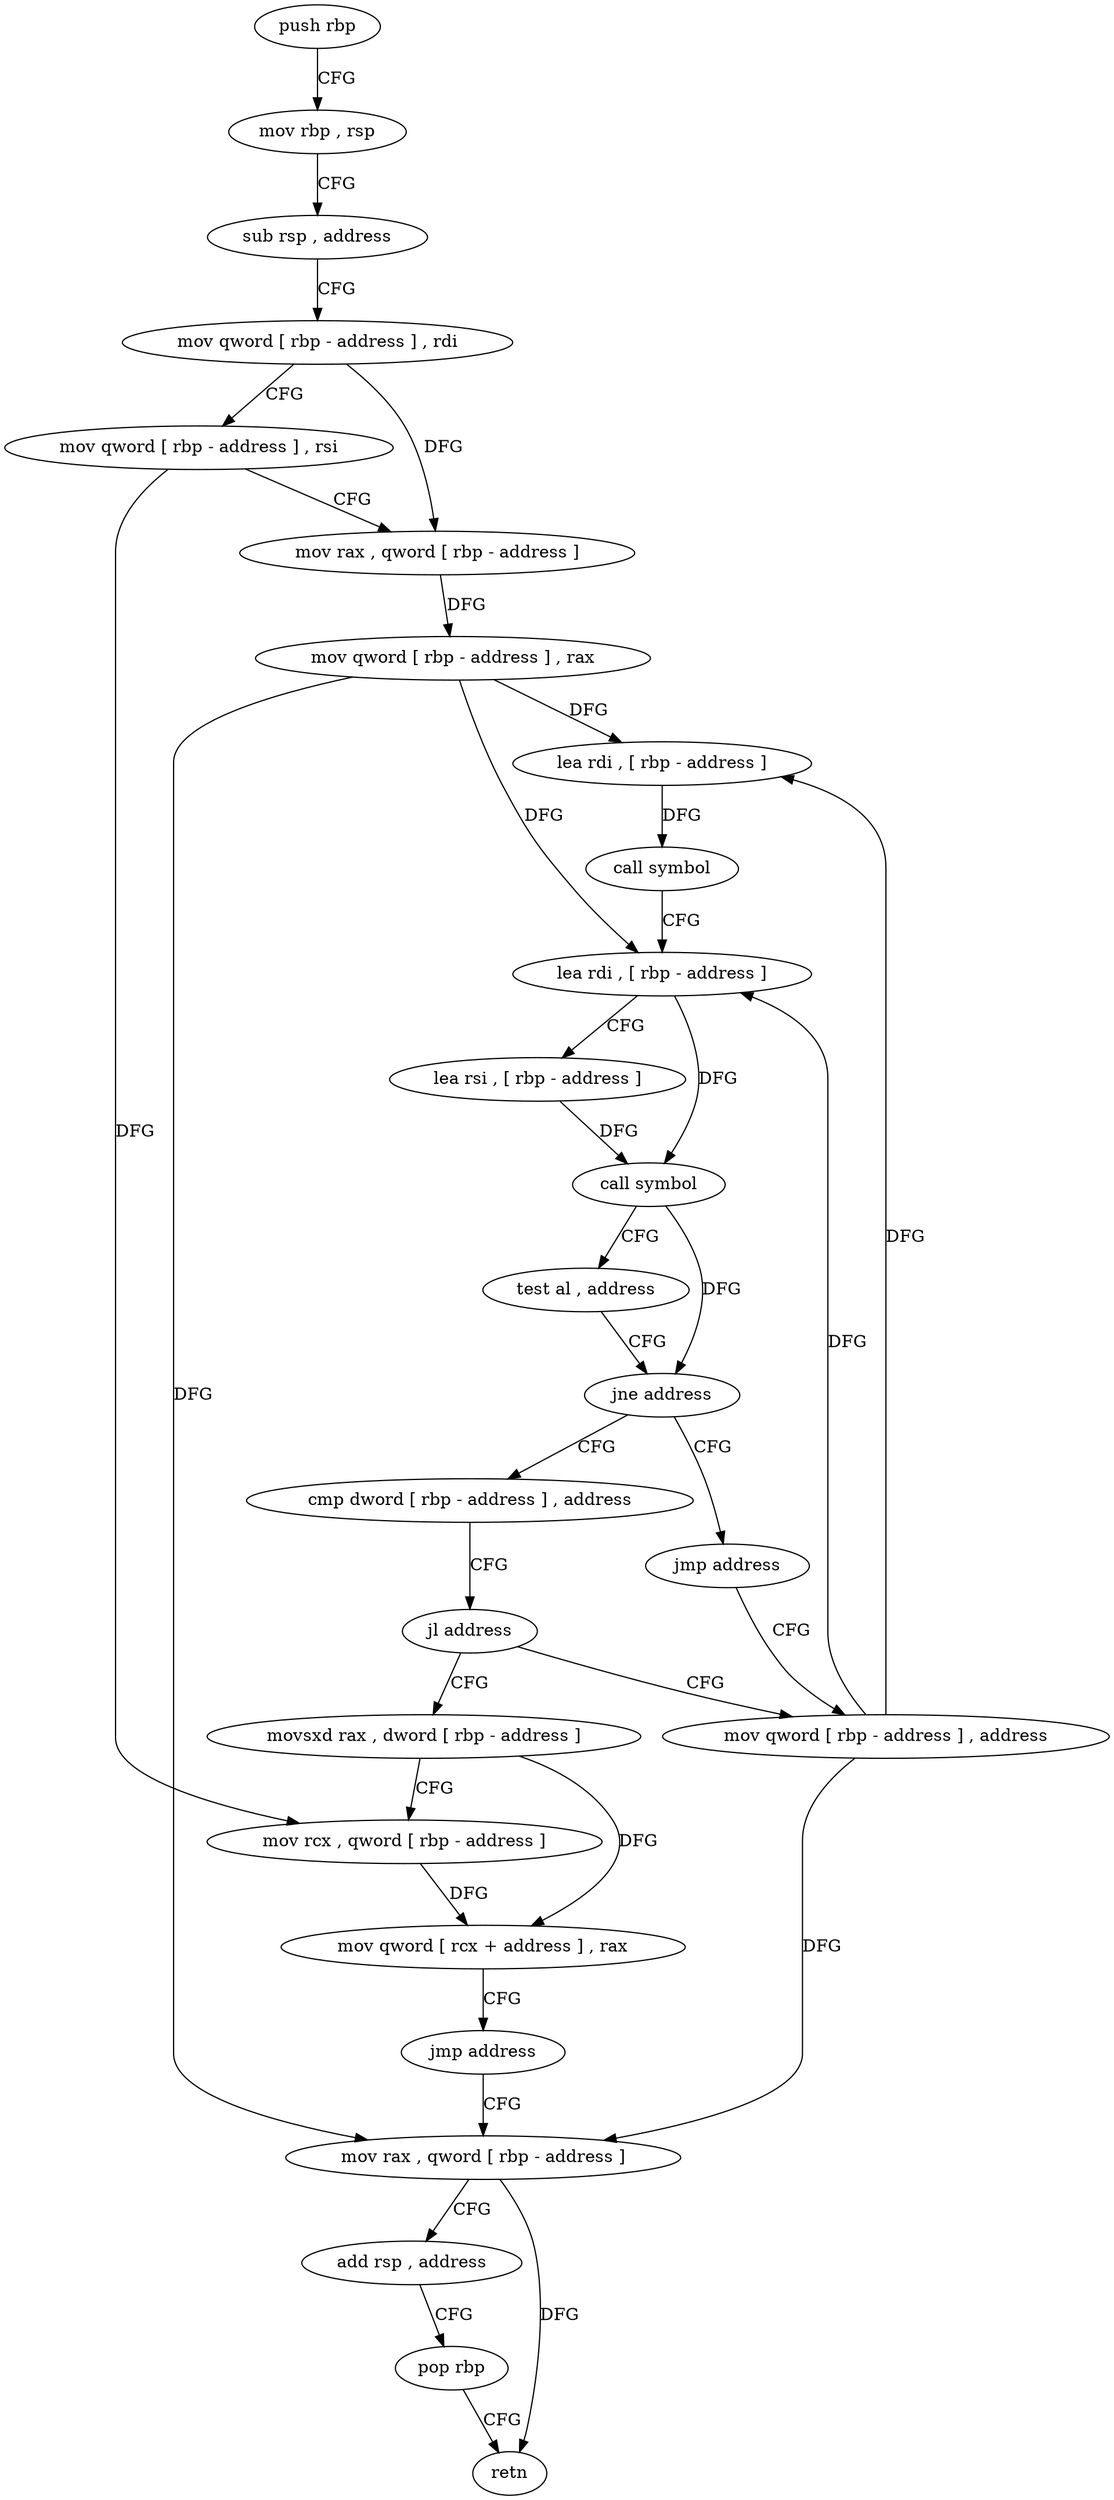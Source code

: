 digraph "func" {
"181600" [label = "push rbp" ]
"181601" [label = "mov rbp , rsp" ]
"181604" [label = "sub rsp , address" ]
"181608" [label = "mov qword [ rbp - address ] , rdi" ]
"181612" [label = "mov qword [ rbp - address ] , rsi" ]
"181616" [label = "mov rax , qword [ rbp - address ]" ]
"181620" [label = "mov qword [ rbp - address ] , rax" ]
"181624" [label = "lea rdi , [ rbp - address ]" ]
"181628" [label = "call symbol" ]
"181633" [label = "lea rdi , [ rbp - address ]" ]
"181637" [label = "lea rsi , [ rbp - address ]" ]
"181641" [label = "call symbol" ]
"181646" [label = "test al , address" ]
"181648" [label = "jne address" ]
"181659" [label = "cmp dword [ rbp - address ] , address" ]
"181654" [label = "jmp address" ]
"181663" [label = "jl address" ]
"181686" [label = "mov qword [ rbp - address ] , address" ]
"181669" [label = "movsxd rax , dword [ rbp - address ]" ]
"181694" [label = "mov rax , qword [ rbp - address ]" ]
"181673" [label = "mov rcx , qword [ rbp - address ]" ]
"181677" [label = "mov qword [ rcx + address ] , rax" ]
"181681" [label = "jmp address" ]
"181698" [label = "add rsp , address" ]
"181702" [label = "pop rbp" ]
"181703" [label = "retn" ]
"181600" -> "181601" [ label = "CFG" ]
"181601" -> "181604" [ label = "CFG" ]
"181604" -> "181608" [ label = "CFG" ]
"181608" -> "181612" [ label = "CFG" ]
"181608" -> "181616" [ label = "DFG" ]
"181612" -> "181616" [ label = "CFG" ]
"181612" -> "181673" [ label = "DFG" ]
"181616" -> "181620" [ label = "DFG" ]
"181620" -> "181624" [ label = "DFG" ]
"181620" -> "181694" [ label = "DFG" ]
"181620" -> "181633" [ label = "DFG" ]
"181624" -> "181628" [ label = "DFG" ]
"181628" -> "181633" [ label = "CFG" ]
"181633" -> "181637" [ label = "CFG" ]
"181633" -> "181641" [ label = "DFG" ]
"181637" -> "181641" [ label = "DFG" ]
"181641" -> "181646" [ label = "CFG" ]
"181641" -> "181648" [ label = "DFG" ]
"181646" -> "181648" [ label = "CFG" ]
"181648" -> "181659" [ label = "CFG" ]
"181648" -> "181654" [ label = "CFG" ]
"181659" -> "181663" [ label = "CFG" ]
"181654" -> "181686" [ label = "CFG" ]
"181663" -> "181686" [ label = "CFG" ]
"181663" -> "181669" [ label = "CFG" ]
"181686" -> "181694" [ label = "DFG" ]
"181686" -> "181624" [ label = "DFG" ]
"181686" -> "181633" [ label = "DFG" ]
"181669" -> "181673" [ label = "CFG" ]
"181669" -> "181677" [ label = "DFG" ]
"181694" -> "181698" [ label = "CFG" ]
"181694" -> "181703" [ label = "DFG" ]
"181673" -> "181677" [ label = "DFG" ]
"181677" -> "181681" [ label = "CFG" ]
"181681" -> "181694" [ label = "CFG" ]
"181698" -> "181702" [ label = "CFG" ]
"181702" -> "181703" [ label = "CFG" ]
}

